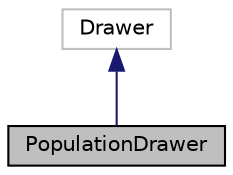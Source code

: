 digraph "PopulationDrawer"
{
  edge [fontname="Helvetica",fontsize="10",labelfontname="Helvetica",labelfontsize="10"];
  node [fontname="Helvetica",fontsize="10",shape=record];
  Node0 [label="PopulationDrawer",height=0.2,width=0.4,color="black", fillcolor="grey75", style="filled", fontcolor="black"];
  Node1 -> Node0 [dir="back",color="midnightblue",fontsize="10",style="solid"];
  Node1 [label="Drawer",height=0.2,width=0.4,color="grey75", fillcolor="white", style="filled"];
}
